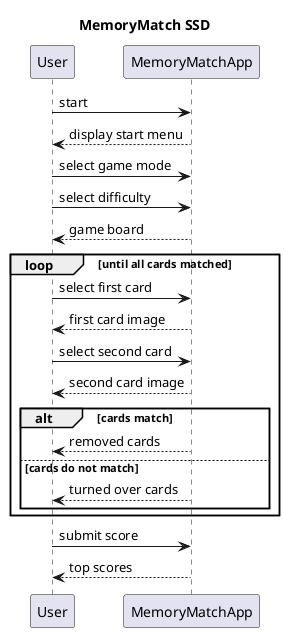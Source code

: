 @startuml
title MemoryMatch SSD

User -> MemoryMatchApp : start
User <-- MemoryMatchApp : display start menu
User -> MemoryMatchApp : select game mode
User -> MemoryMatchApp : select difficulty
User <-- MemoryMatchApp : game board
loop until all cards matched
User -> MemoryMatchApp: select first card
User <-- MemoryMatchApp : first card image
User -> MemoryMatchApp : select second card
User <-- MemoryMatchApp : second card image
alt cards match
User <-- MemoryMatchApp : removed cards
else cards do not match
User <-- MemoryMatchApp : turned over cards
end
end
User -> MemoryMatchApp : submit score
User <-- MemoryMatchApp : top scores


@enduml
